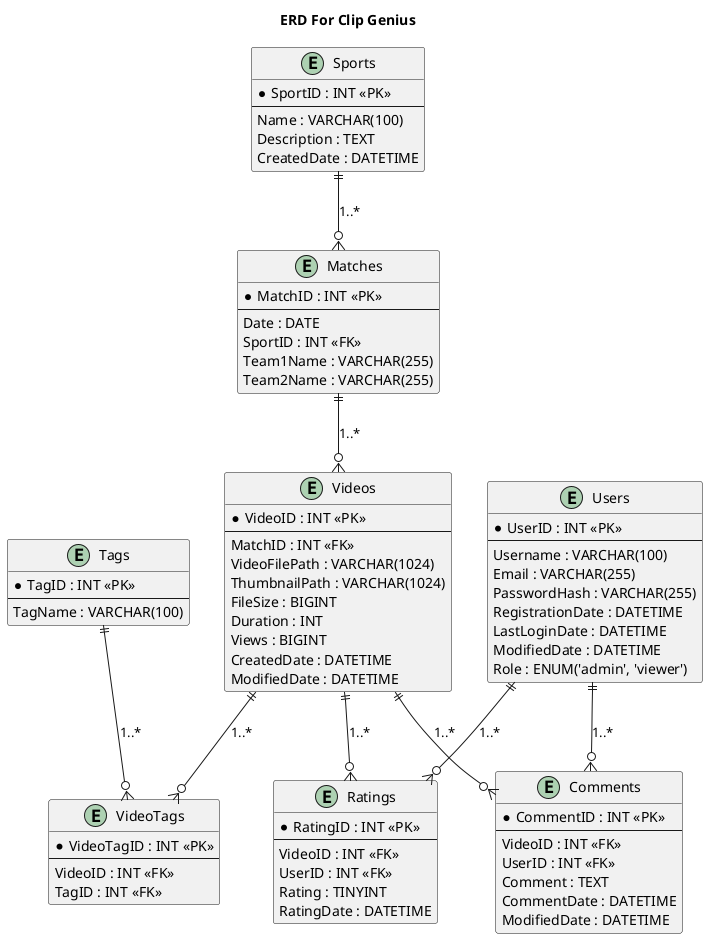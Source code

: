 @startuml ERD

title "ERD For Clip Genius"
entity Sports {
  *SportID : INT <<PK>>
  --
  Name : VARCHAR(100)
  Description : TEXT
  CreatedDate : DATETIME
}

entity Users {
  *UserID : INT <<PK>>
  --
  Username : VARCHAR(100)
  Email : VARCHAR(255)
  PasswordHash : VARCHAR(255)
  RegistrationDate : DATETIME
  LastLoginDate : DATETIME
  ModifiedDate : DATETIME
  Role : ENUM('admin', 'viewer')
}

entity Matches {
  *MatchID : INT <<PK>>
  --
  Date : DATE
  SportID : INT <<FK>>
  Team1Name : VARCHAR(255)
  Team2Name : VARCHAR(255)
}

entity Videos {
  *VideoID : INT <<PK>>
  --
  MatchID : INT <<FK>>
  VideoFilePath : VARCHAR(1024)
  ThumbnailPath : VARCHAR(1024)
  FileSize : BIGINT
  Duration : INT
  Views : BIGINT
  CreatedDate : DATETIME
  ModifiedDate : DATETIME
}

entity Tags {
  *TagID : INT <<PK>>
  --
  TagName : VARCHAR(100)
}

entity VideoTags {
  *VideoTagID : INT <<PK>>
  --
  VideoID : INT <<FK>>
  TagID : INT <<FK>>
}

entity Comments {
  *CommentID : INT <<PK>>
  --
  VideoID : INT <<FK>>
  UserID : INT <<FK>>
  Comment : TEXT
  CommentDate : DATETIME
  ModifiedDate : DATETIME
}

entity Ratings {
  *RatingID : INT <<PK>>
  --
  VideoID : INT <<FK>>
  UserID : INT <<FK>>
  Rating : TINYINT
  RatingDate : DATETIME
}

' Define relationships
Sports ||--o{ Matches : "1..*"
Matches ||--o{ Videos : "1..*"
Videos ||--o{ VideoTags : "1..*"
Tags ||--o{ VideoTags : "1..*"
Videos ||--o{ Comments : "1..*"
Users ||--o{ Comments : "1..*"
Videos ||--o{ Ratings : "1..*"
Users ||--o{ Ratings : "1..*"

@enduml